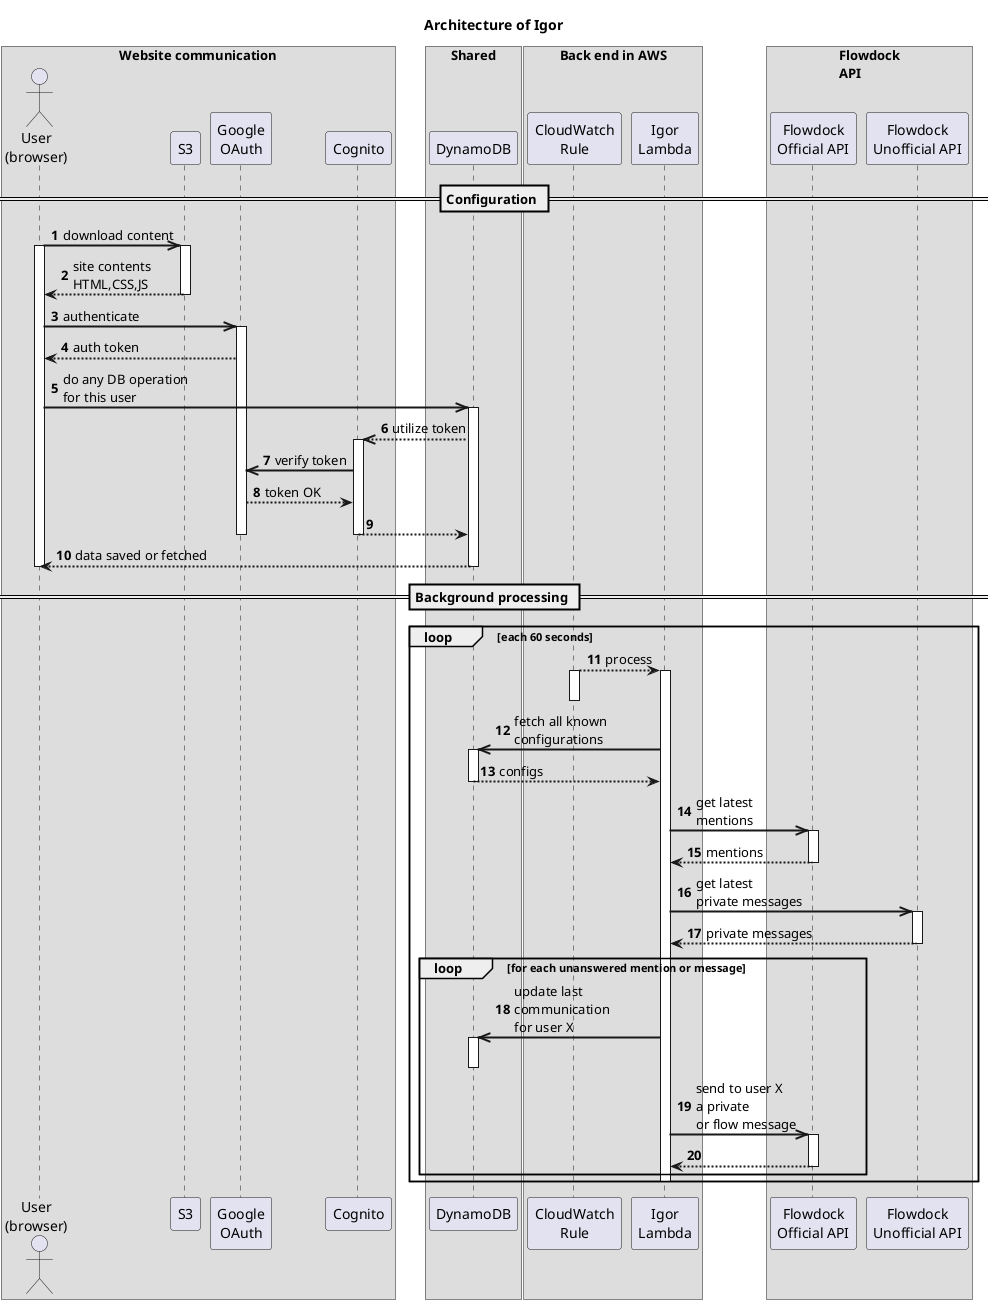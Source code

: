 @startuml

title Architecture of Igor

autonumber
skinparam sequenceArrowThickness 2

box "Website communication"
actor "User\n(browser)" as user
participant "S3" as s3
participant "Google\nOAuth" as google
participant "Cognito" as cognito
endbox

box "Shared"
participant DynamoDB as db
endbox

box "Back end in AWS"
participant "CloudWatch\nRule" as cron
participant "Igor\nLambda" as lambda
endbox

box "Flowdock\nAPI"
participant "Flowdock\nOfficial API" as flowdock
participant "Flowdock\nUnofficial API" as flowdock_xhr
endbox

== Configuration ==

user ->> s3: download content
activate user

activate s3
s3 --> user: site contents\nHTML,CSS,JS
deactivate s3

user ->> google: authenticate
activate google
google --> user: auth token

user ->> db: do any DB operation\nfor this user
activate db
db -->> cognito: utilize token
activate cognito
cognito ->> google: verify token
google --> cognito: token OK
cognito --> db: 
deactivate google
deactivate cognito

db --> user: data saved or fetched
deactivate db

deactivate user

== Background processing ==

loop each 60 seconds

    cron --> lambda: process
    activate cron
    deactivate cron

    activate lambda
    lambda ->> db: fetch all known\nconfigurations
    activate db
    db --> lambda: configs
    deactivate db

    lambda ->> flowdock: get latest \nmentions 
    activate flowdock
    flowdock --> lambda: mentions
    deactivate flowdock

    lambda ->> flowdock_xhr: get latest \nprivate messages 
    activate flowdock_xhr
    flowdock_xhr --> lambda: private messages
    deactivate flowdock_xhr

    loop for each <b>unanswered</b> mention or message
        lambda ->> db: update last\ncommunication\nfor user X
        activate db
        deactivate db
        lambda ->> flowdock: send to user X\na private\nor flow message
        activate flowdock
        flowdock --> lambda 
        deactivate flowdock
    end

    deactivate lambda

end

@enduml